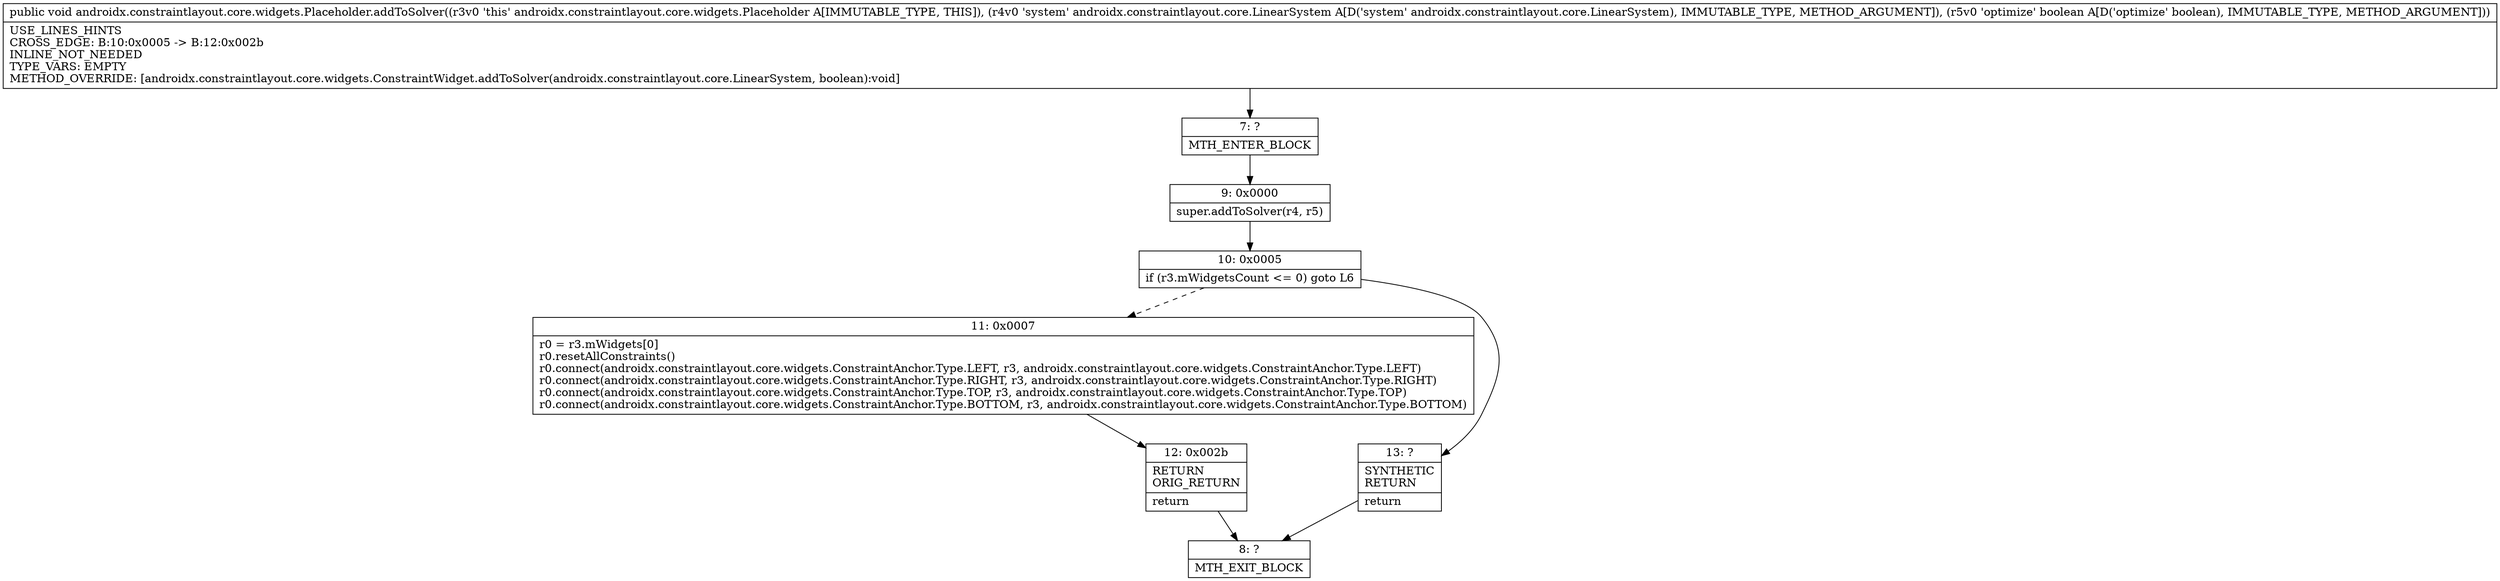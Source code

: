 digraph "CFG forandroidx.constraintlayout.core.widgets.Placeholder.addToSolver(Landroidx\/constraintlayout\/core\/LinearSystem;Z)V" {
Node_7 [shape=record,label="{7\:\ ?|MTH_ENTER_BLOCK\l}"];
Node_9 [shape=record,label="{9\:\ 0x0000|super.addToSolver(r4, r5)\l}"];
Node_10 [shape=record,label="{10\:\ 0x0005|if (r3.mWidgetsCount \<= 0) goto L6\l}"];
Node_11 [shape=record,label="{11\:\ 0x0007|r0 = r3.mWidgets[0]\lr0.resetAllConstraints()\lr0.connect(androidx.constraintlayout.core.widgets.ConstraintAnchor.Type.LEFT, r3, androidx.constraintlayout.core.widgets.ConstraintAnchor.Type.LEFT)\lr0.connect(androidx.constraintlayout.core.widgets.ConstraintAnchor.Type.RIGHT, r3, androidx.constraintlayout.core.widgets.ConstraintAnchor.Type.RIGHT)\lr0.connect(androidx.constraintlayout.core.widgets.ConstraintAnchor.Type.TOP, r3, androidx.constraintlayout.core.widgets.ConstraintAnchor.Type.TOP)\lr0.connect(androidx.constraintlayout.core.widgets.ConstraintAnchor.Type.BOTTOM, r3, androidx.constraintlayout.core.widgets.ConstraintAnchor.Type.BOTTOM)\l}"];
Node_12 [shape=record,label="{12\:\ 0x002b|RETURN\lORIG_RETURN\l|return\l}"];
Node_8 [shape=record,label="{8\:\ ?|MTH_EXIT_BLOCK\l}"];
Node_13 [shape=record,label="{13\:\ ?|SYNTHETIC\lRETURN\l|return\l}"];
MethodNode[shape=record,label="{public void androidx.constraintlayout.core.widgets.Placeholder.addToSolver((r3v0 'this' androidx.constraintlayout.core.widgets.Placeholder A[IMMUTABLE_TYPE, THIS]), (r4v0 'system' androidx.constraintlayout.core.LinearSystem A[D('system' androidx.constraintlayout.core.LinearSystem), IMMUTABLE_TYPE, METHOD_ARGUMENT]), (r5v0 'optimize' boolean A[D('optimize' boolean), IMMUTABLE_TYPE, METHOD_ARGUMENT]))  | USE_LINES_HINTS\lCROSS_EDGE: B:10:0x0005 \-\> B:12:0x002b\lINLINE_NOT_NEEDED\lTYPE_VARS: EMPTY\lMETHOD_OVERRIDE: [androidx.constraintlayout.core.widgets.ConstraintWidget.addToSolver(androidx.constraintlayout.core.LinearSystem, boolean):void]\l}"];
MethodNode -> Node_7;Node_7 -> Node_9;
Node_9 -> Node_10;
Node_10 -> Node_11[style=dashed];
Node_10 -> Node_13;
Node_11 -> Node_12;
Node_12 -> Node_8;
Node_13 -> Node_8;
}

